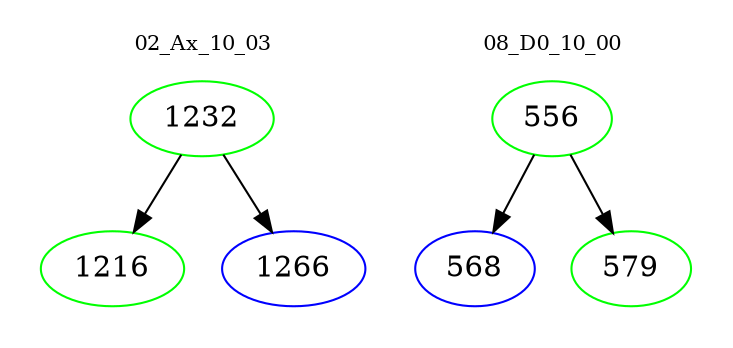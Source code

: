 digraph{
subgraph cluster_0 {
color = white
label = "02_Ax_10_03";
fontsize=10;
T0_1232 [label="1232", color="green"]
T0_1232 -> T0_1216 [color="black"]
T0_1216 [label="1216", color="green"]
T0_1232 -> T0_1266 [color="black"]
T0_1266 [label="1266", color="blue"]
}
subgraph cluster_1 {
color = white
label = "08_D0_10_00";
fontsize=10;
T1_556 [label="556", color="green"]
T1_556 -> T1_568 [color="black"]
T1_568 [label="568", color="blue"]
T1_556 -> T1_579 [color="black"]
T1_579 [label="579", color="green"]
}
}
